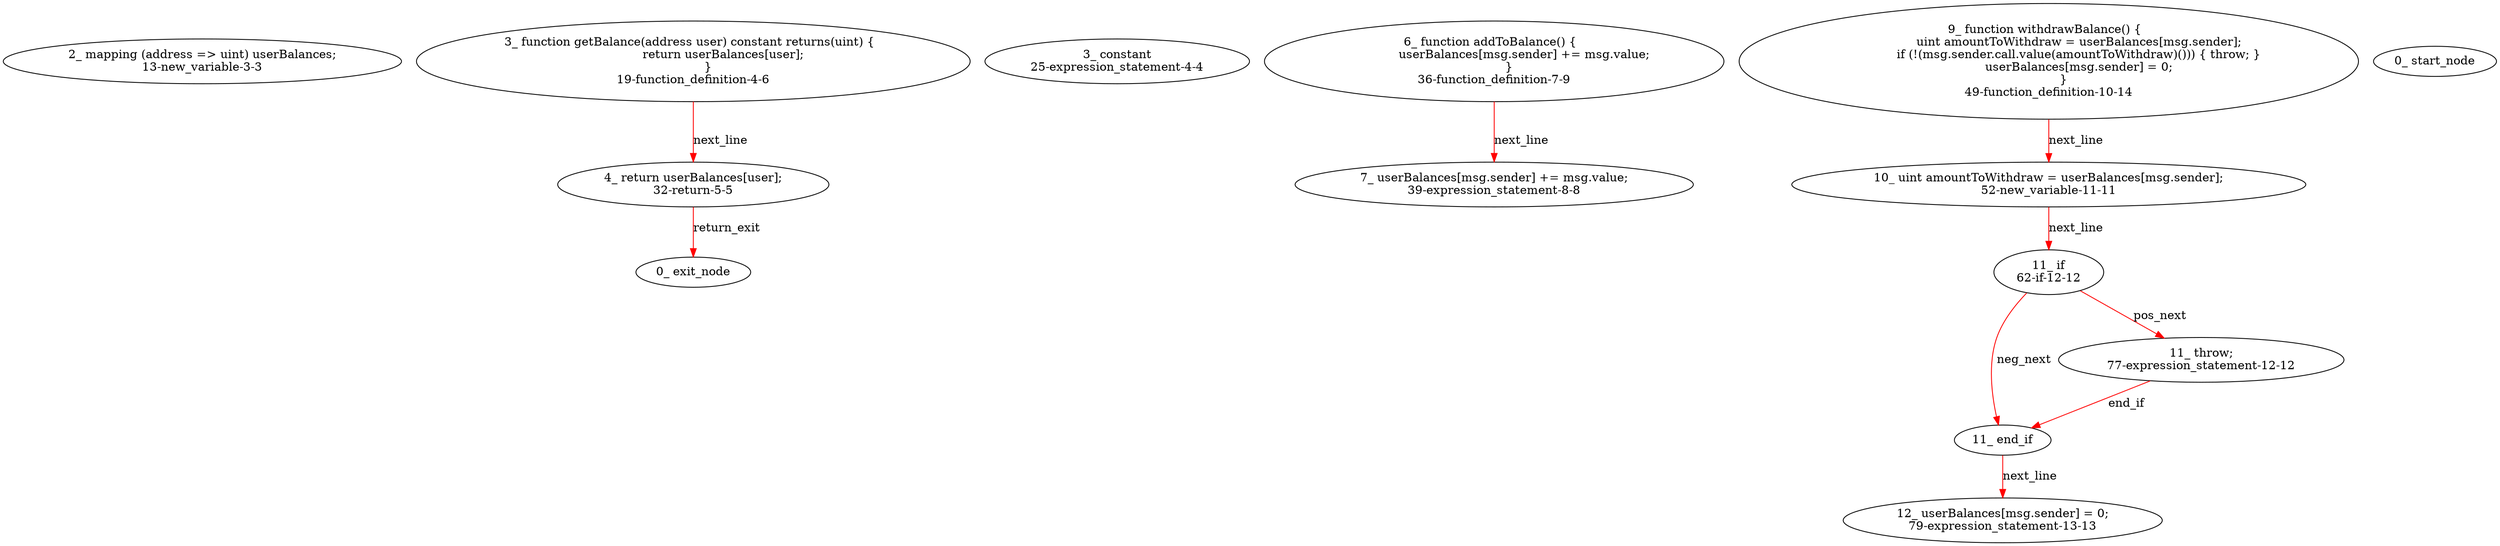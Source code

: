 digraph  {
13 [label="2_ mapping (address => uint) userBalances;\n13-new_variable-3-3", method="", type_label=new_variable];
19 [label="3_ function getBalance(address user) constant returns(uint) {  \n		return userBalances[user];\n	}\n19-function_definition-4-6", method="getBalance(address user)", type_label=function_definition];
25 [label="3_ constant\n25-expression_statement-4-4", method="getBalance(address user)", type_label=expression_statement];
32 [label="4_ return userBalances[user];\n32-return-5-5", method="getBalance(address user)", type_label=return];
36 [label="6_ function addToBalance() {  \n		userBalances[msg.sender] += msg.value;\n	}\n36-function_definition-7-9", method="addToBalance()", type_label=function_definition];
39 [label="7_ userBalances[msg.sender] += msg.value;\n39-expression_statement-8-8", method="addToBalance()", type_label=expression_statement];
49 [label="9_ function withdrawBalance() {  \n		uint amountToWithdraw = userBalances[msg.sender];\n		if (!(msg.sender.call.value(amountToWithdraw)())) { throw; }\n		userBalances[msg.sender] = 0;\n	}\n49-function_definition-10-14", method="withdrawBalance()", type_label=function_definition];
52 [label="10_ uint amountToWithdraw = userBalances[msg.sender];\n52-new_variable-11-11", method="withdrawBalance()", type_label=new_variable];
62 [label="11_ if\n62-if-12-12", method="withdrawBalance()", type_label=if];
144 [label="11_ end_if", method="withdrawBalance()", type_label=end_if];
77 [label="11_ throw;\n77-expression_statement-12-12", method="withdrawBalance()", type_label=expression_statement];
79 [label="12_ userBalances[msg.sender] = 0;\n79-expression_statement-13-13", method="withdrawBalance()", type_label=expression_statement];
1 [label="0_ start_node", method="", type_label=start];
2 [label="0_ exit_node", method="", type_label=exit];
19 -> 32  [color=red, controlflow_type=next_line, edge_type=CFG_edge, key=0, label=next_line];
32 -> 2  [color=red, controlflow_type=return_exit, edge_type=CFG_edge, key=0, label=return_exit];
36 -> 39  [color=red, controlflow_type=next_line, edge_type=CFG_edge, key=0, label=next_line];
49 -> 52  [color=red, controlflow_type=next_line, edge_type=CFG_edge, key=0, label=next_line];
52 -> 62  [color=red, controlflow_type=next_line, edge_type=CFG_edge, key=0, label=next_line];
62 -> 77  [color=red, controlflow_type=pos_next, edge_type=CFG_edge, key=0, label=pos_next];
62 -> 144  [color=red, controlflow_type=neg_next, edge_type=CFG_edge, key=0, label=neg_next];
144 -> 79  [color=red, controlflow_type=next_line, edge_type=CFG_edge, key=0, label=next_line];
77 -> 144  [color=red, controlflow_type=end_if, edge_type=CFG_edge, key=0, label=end_if];
}
